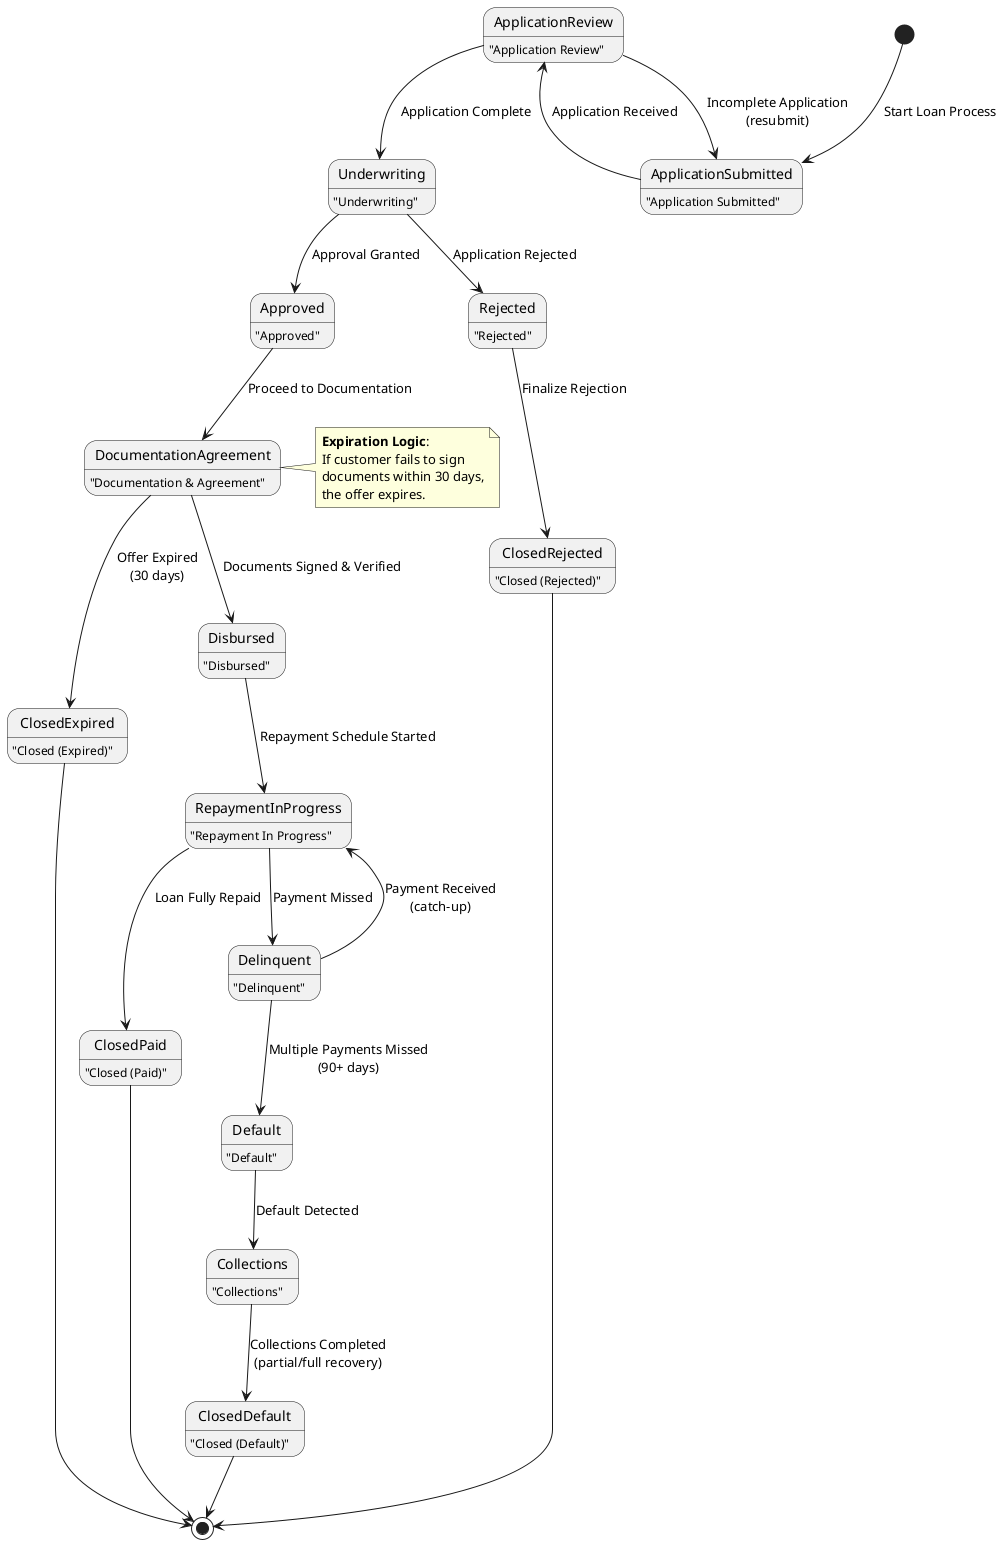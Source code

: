 @startuml state

[*] --> ApplicationSubmitted : Start Loan Process
state ApplicationSubmitted : "Application Submitted"
state ApplicationReview : "Application Review"
state Underwriting : "Underwriting"
state Approved : "Approved"
state Rejected : "Rejected"
state DocumentationAgreement : "Documentation & Agreement"
state Disbursed : "Disbursed"
state RepaymentInProgress : "Repayment In Progress"
state Delinquent : "Delinquent"
state Default : "Default"
state Collections : "Collections"
state ClosedPaid : "Closed (Paid)"
state ClosedDefault : "Closed (Default)"
state ClosedRejected : "Closed (Rejected)"
state ClosedExpired : "Closed (Expired)"

ApplicationSubmitted --> ApplicationReview : Application Received
ApplicationReview --> ApplicationSubmitted : Incomplete Application\n(resubmit)
ApplicationReview --> Underwriting : Application Complete
Underwriting --> Approved : Approval Granted
Underwriting --> Rejected : Application Rejected
Approved --> DocumentationAgreement : Proceed to Documentation
DocumentationAgreement --> Disbursed : Documents Signed & Verified
DocumentationAgreement --> ClosedExpired : Offer Expired\n(30 days)
Disbursed --> RepaymentInProgress : Repayment Schedule Started
RepaymentInProgress --> ClosedPaid : Loan Fully Repaid
RepaymentInProgress --> Delinquent : Payment Missed
Delinquent --> RepaymentInProgress : Payment Received\n(catch-up)
Delinquent --> Default : Multiple Payments Missed\n(90+ days)
Default --> Collections : Default Detected
Collections --> ClosedDefault : Collections Completed\n(partial/full recovery)
Rejected --> ClosedRejected : Finalize Rejection

ClosedPaid --> [*]
ClosedDefault --> [*]
ClosedRejected --> [*]
ClosedExpired --> [*]

note right of DocumentationAgreement
  **Expiration Logic**:
  If customer fails to sign
  documents within 30 days,
  the offer expires.
end note

@enduml